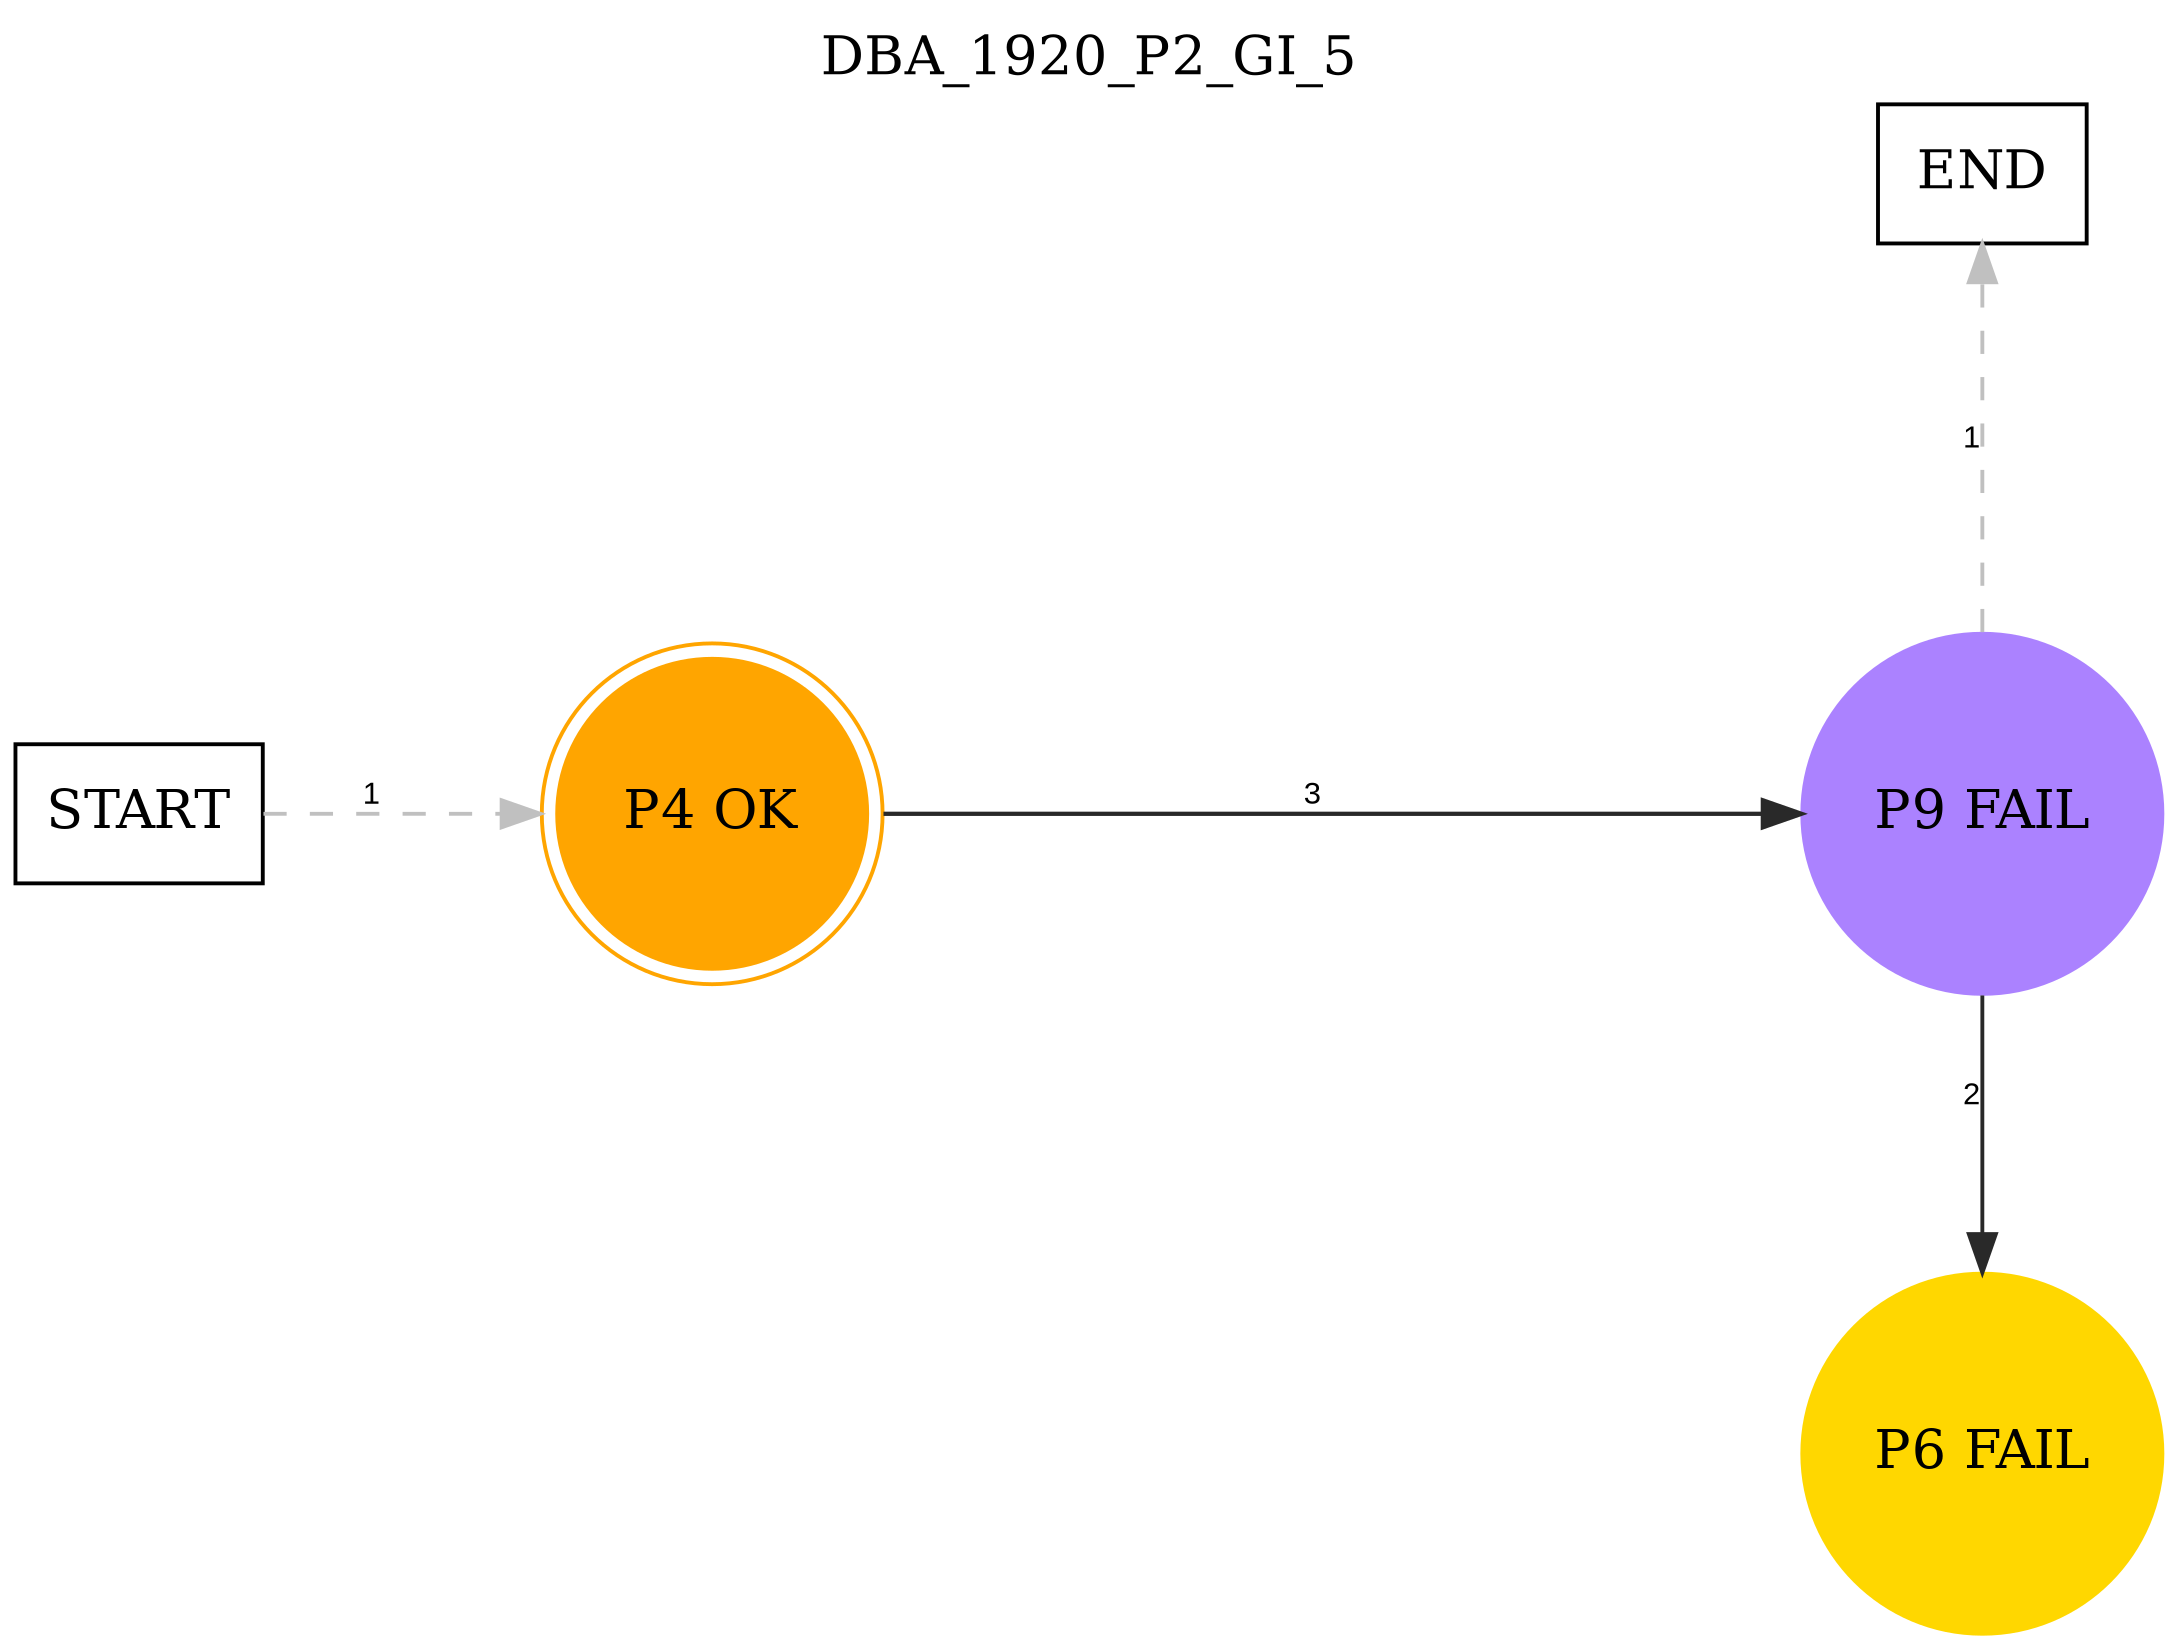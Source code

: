 digraph DBA_1920_P2_GI_5 {
	labelloc="t";
	label=DBA_1920_P2_GI_5;
	dpi = 150
	size="16,11!";
	margin = 0;
layout=circo;
"START" [shape=box, fillcolor=white, style=filled, color=black]
"P4 OK" [shape=circle, color=orange, peripheries=2, style=filled]
"P9 FAIL" [shape=circle, color=mediumpurple1, style=filled]
"P6 FAIL" [shape=circle, color=gold, style=filled]
"END" [shape=box, fillcolor=white, style=filled, color=black]
"START" -> "P4 OK" [ style = dashed color=grey label ="1" labelfloat=false fontname="Arial" fontsize=8]

"P4 OK" -> "P9 FAIL" [ color=grey16 penwidth = "1.09861228866811"label ="3" labelfloat=false fontname="Arial" fontsize=8]

"P9 FAIL" -> "P6 FAIL" [ color=grey16 penwidth = "1"label ="2" labelfloat=false fontname="Arial" fontsize=8]

"P9 FAIL" -> "END" [ style = dashed color=grey label ="1" labelfloat=false fontname="Arial" fontsize=8]

}
